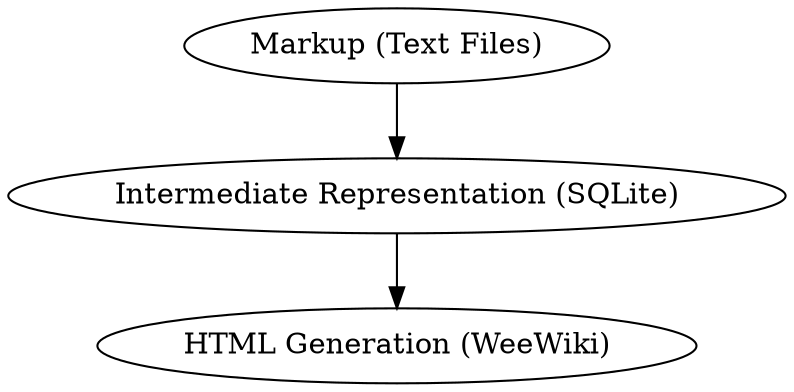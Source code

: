 digraph G {
    text [label = "Markup (Text Files)"];
    intermediate [label = "Intermediate Representation (SQLite)"];
    generator [label = "HTML Generation (WeeWiki)"];
    text -> intermediate -> generator;
}
